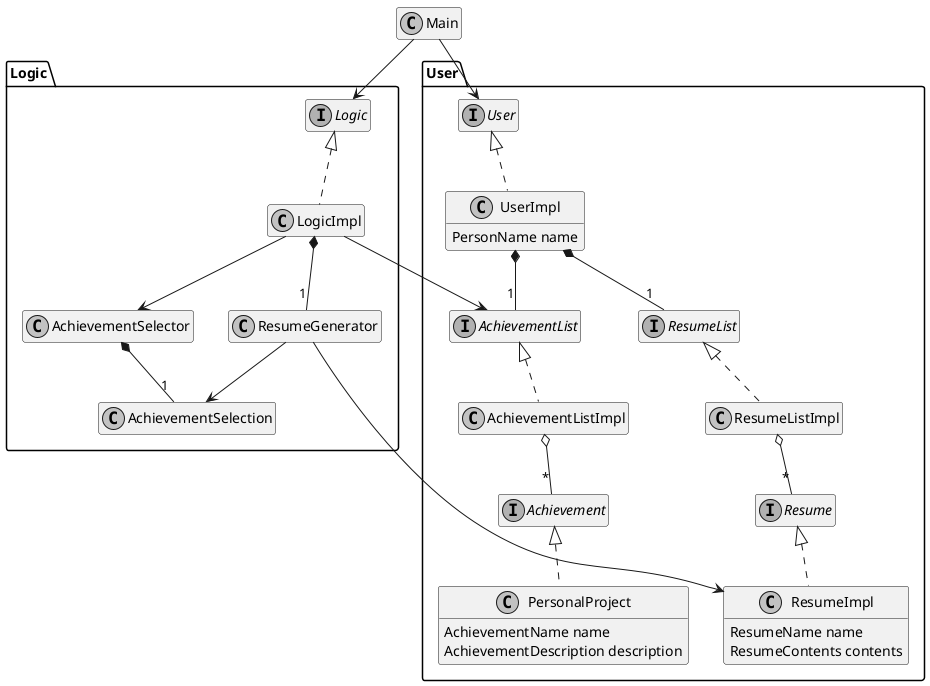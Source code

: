 @startuml

skinparam monochrome true
hide empty members

class Main
Main --> Logic.Logic
Main --> User.User

namespace Logic {

interface Logic
class LogicImpl
Logic <|.. LogicImpl

class ResumeGenerator
class AchievementSelector
LogicImpl *-- "1" ResumeGenerator
LogicImpl --> AchievementSelector
LogicImpl --> User.AchievementList

class AchievementSelection
AchievementSelector *-- "1" AchievementSelection

ResumeGenerator --> AchievementSelection
ResumeGenerator --> User.ResumeImpl
}

namespace User {

interface User
class UserImpl {
    PersonName name
}
User <|.. UserImpl
UserImpl *-- "1" AchievementList
UserImpl *-- "1" ResumeList

interface Achievement
class PersonalProject {
    AchievementName name
    AchievementDescription description
}
interface AchievementList
class AchievementListImpl
Achievement <|.. PersonalProject
AchievementList <|.. AchievementListImpl
AchievementListImpl o-- "*" Achievement

interface Resume
class ResumeImpl {
    ResumeName name
    ResumeContents contents
}
interface ResumeList
class ResumeListImpl
Resume <|.. ResumeImpl
ResumeList <|.. ResumeListImpl
ResumeListImpl o-- "*" Resume

}

@enduml